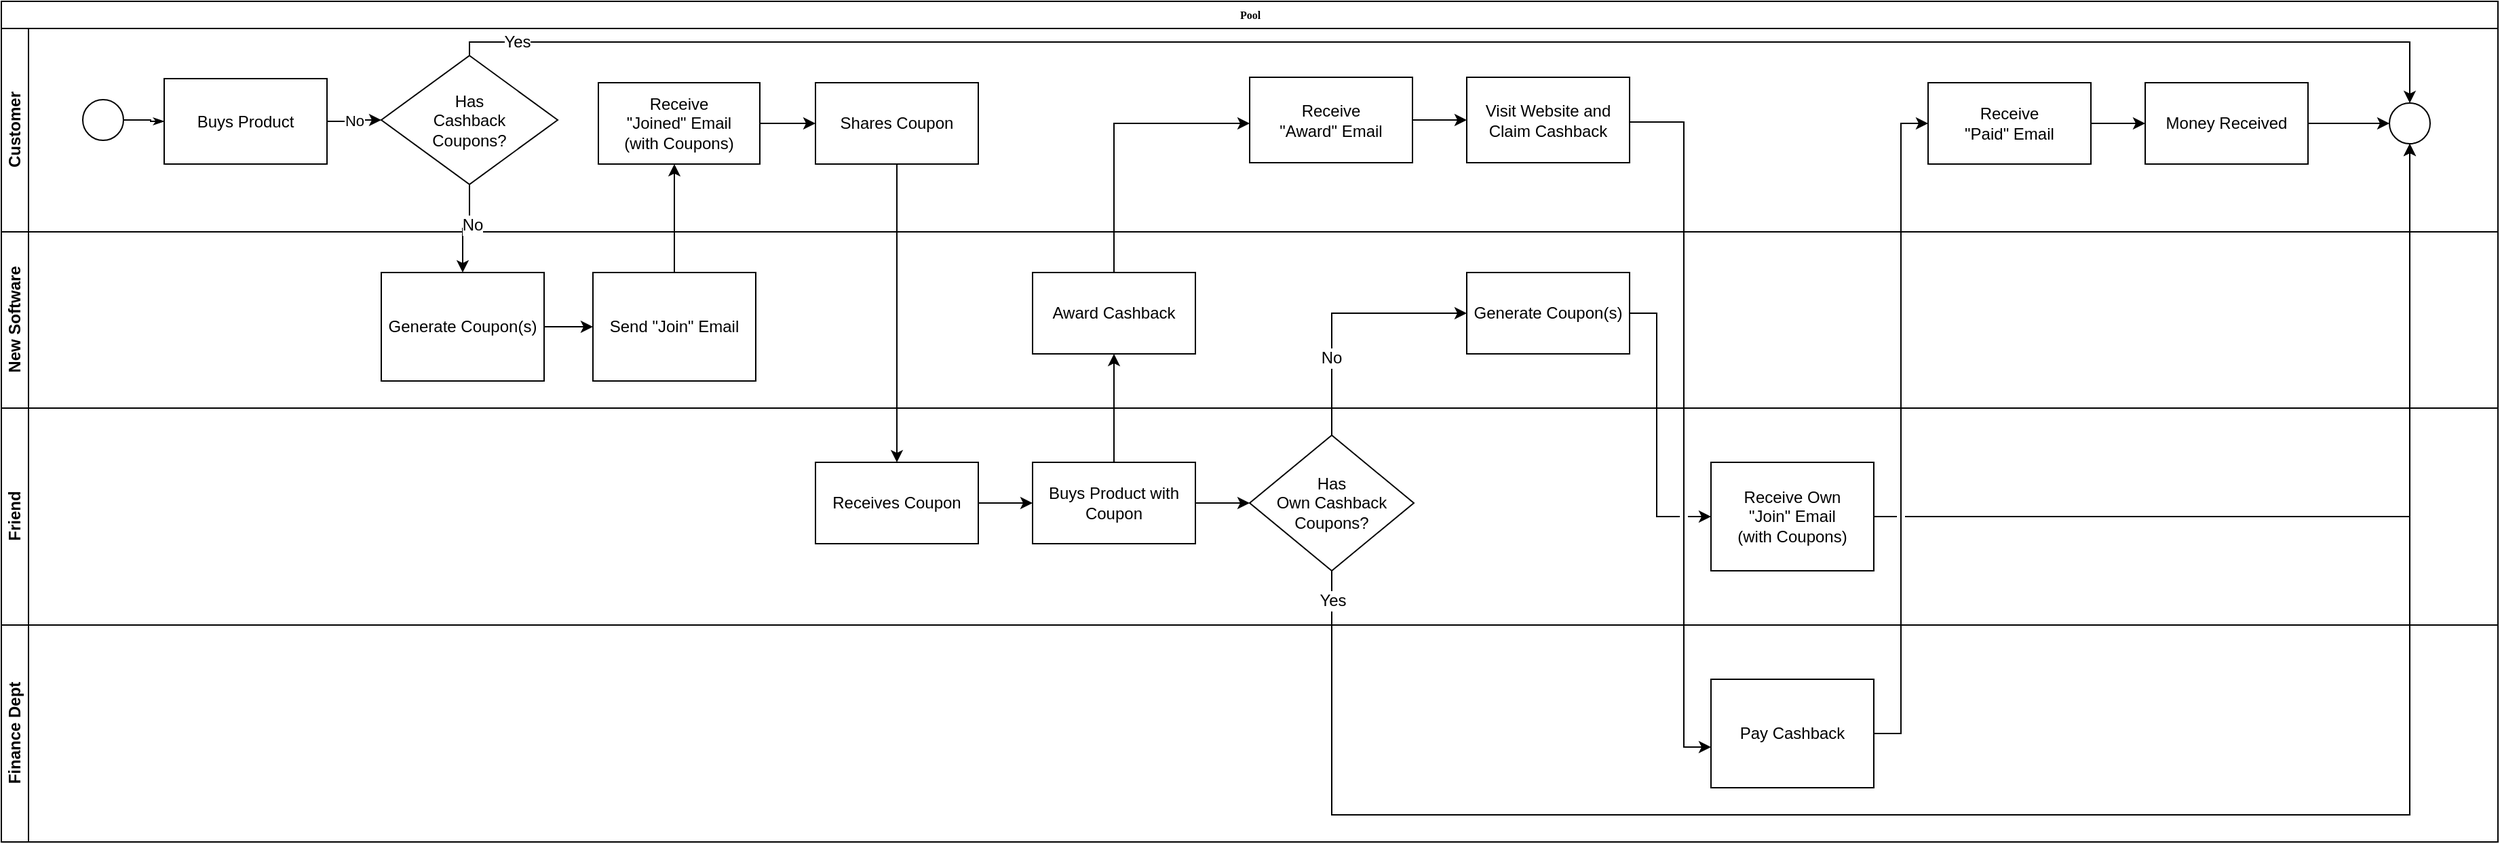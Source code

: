 <mxfile version="11.2.5" type="device" pages="1"><diagram name="Page-1" id="c7488fd3-1785-93aa-aadb-54a6760d102a"><mxGraphModel dx="946" dy="727" grid="1" gridSize="10" guides="1" tooltips="1" connect="1" arrows="1" fold="1" page="1" pageScale="1" pageWidth="1100" pageHeight="850" background="#ffffff" math="0" shadow="0"><root><mxCell id="0"/><mxCell id="1" parent="0"/><mxCell id="2b4e8129b02d487f-1" value="Pool" style="swimlane;html=1;childLayout=stackLayout;horizontal=1;startSize=20;horizontalStack=0;rounded=0;shadow=0;labelBackgroundColor=none;strokeColor=#000000;strokeWidth=1;fillColor=#ffffff;fontFamily=Verdana;fontSize=8;fontColor=#000000;align=center;" parent="1" vertex="1"><mxGeometry x="40" y="40" width="1840" height="620" as="geometry"><mxRectangle x="40" y="40" width="50" height="20" as="alternateBounds"/></mxGeometry></mxCell><mxCell id="2b4e8129b02d487f-2" value="Customer" style="swimlane;html=1;startSize=20;horizontal=0;" parent="2b4e8129b02d487f-1" vertex="1"><mxGeometry y="20" width="1840" height="150" as="geometry"/></mxCell><mxCell id="2b4e8129b02d487f-18" style="edgeStyle=orthogonalEdgeStyle;rounded=0;html=1;labelBackgroundColor=none;startArrow=none;startFill=0;startSize=5;endArrow=classicThin;endFill=1;endSize=5;jettySize=auto;orthogonalLoop=1;strokeColor=#000000;strokeWidth=1;fontFamily=Verdana;fontSize=8;fontColor=#000000;" parent="2b4e8129b02d487f-2" source="2b4e8129b02d487f-5" target="besIo9OxR-HZoWKfkvJz-26" edge="1"><mxGeometry relative="1" as="geometry"><mxPoint x="120" y="75" as="targetPoint"/></mxGeometry></mxCell><mxCell id="2b4e8129b02d487f-5" value="" style="ellipse;whiteSpace=wrap;html=1;rounded=0;shadow=0;labelBackgroundColor=none;strokeColor=#000000;strokeWidth=1;fillColor=#ffffff;fontFamily=Verdana;fontSize=8;fontColor=#000000;align=center;" parent="2b4e8129b02d487f-2" vertex="1"><mxGeometry x="60" y="52.5" width="30" height="30" as="geometry"/></mxCell><mxCell id="besIo9OxR-HZoWKfkvJz-76" value="" style="edgeStyle=orthogonalEdgeStyle;rounded=0;orthogonalLoop=1;jettySize=auto;html=1;" edge="1" parent="2b4e8129b02d487f-2" source="besIo9OxR-HZoWKfkvJz-22" target="besIo9OxR-HZoWKfkvJz-75"><mxGeometry relative="1" as="geometry"/></mxCell><mxCell id="besIo9OxR-HZoWKfkvJz-22" value="Receive&lt;br&gt;&quot;Joined&quot; Email&lt;br&gt;(with Coupons)" style="rounded=0;whiteSpace=wrap;html=1;" vertex="1" parent="2b4e8129b02d487f-2"><mxGeometry x="440" y="40" width="119" height="60" as="geometry"/></mxCell><mxCell id="besIo9OxR-HZoWKfkvJz-75" value="Shares Coupon" style="rounded=0;whiteSpace=wrap;html=1;" vertex="1" parent="2b4e8129b02d487f-2"><mxGeometry x="600" y="40" width="120" height="60" as="geometry"/></mxCell><mxCell id="besIo9OxR-HZoWKfkvJz-26" value="Buys Product" style="rounded=0;whiteSpace=wrap;html=1;" vertex="1" parent="2b4e8129b02d487f-2"><mxGeometry x="120" y="37" width="120" height="63" as="geometry"/></mxCell><mxCell id="besIo9OxR-HZoWKfkvJz-31" value="" style="ellipse;whiteSpace=wrap;html=1;rounded=0;shadow=0;labelBackgroundColor=none;strokeColor=#000000;strokeWidth=1;fillColor=#ffffff;fontFamily=Verdana;fontSize=8;fontColor=#000000;align=center;" vertex="1" parent="2b4e8129b02d487f-2"><mxGeometry x="1760" y="55" width="30" height="30" as="geometry"/></mxCell><mxCell id="besIo9OxR-HZoWKfkvJz-18" value="Has&lt;br&gt;Cashback&lt;br&gt;Coupons?" style="rhombus;whiteSpace=wrap;html=1;" vertex="1" parent="2b4e8129b02d487f-2"><mxGeometry x="280" y="20" width="130" height="95" as="geometry"/></mxCell><mxCell id="besIo9OxR-HZoWKfkvJz-32" style="edgeStyle=orthogonalEdgeStyle;rounded=0;orthogonalLoop=1;jettySize=auto;html=1;" edge="1" parent="2b4e8129b02d487f-2" source="besIo9OxR-HZoWKfkvJz-18" target="besIo9OxR-HZoWKfkvJz-31"><mxGeometry relative="1" as="geometry"><Array as="points"><mxPoint x="345" y="10"/><mxPoint x="1775" y="10"/></Array></mxGeometry></mxCell><mxCell id="besIo9OxR-HZoWKfkvJz-33" value="Yes" style="text;html=1;resizable=0;points=[];align=center;verticalAlign=middle;labelBackgroundColor=#ffffff;" vertex="1" connectable="0" parent="besIo9OxR-HZoWKfkvJz-32"><mxGeometry x="-0.738" y="3" relative="1" as="geometry"><mxPoint x="-150" y="3" as="offset"/></mxGeometry></mxCell><mxCell id="besIo9OxR-HZoWKfkvJz-30" value="No" style="edgeStyle=orthogonalEdgeStyle;rounded=0;orthogonalLoop=1;jettySize=auto;html=1;" edge="1" parent="2b4e8129b02d487f-2" source="besIo9OxR-HZoWKfkvJz-26" target="besIo9OxR-HZoWKfkvJz-18"><mxGeometry relative="1" as="geometry"><mxPoint x="400" y="77" as="sourcePoint"/></mxGeometry></mxCell><mxCell id="besIo9OxR-HZoWKfkvJz-66" value="" style="edgeStyle=orthogonalEdgeStyle;rounded=0;orthogonalLoop=1;jettySize=auto;html=1;" edge="1" parent="2b4e8129b02d487f-2" source="besIo9OxR-HZoWKfkvJz-61" target="besIo9OxR-HZoWKfkvJz-65"><mxGeometry relative="1" as="geometry"/></mxCell><mxCell id="besIo9OxR-HZoWKfkvJz-61" value="Receive&lt;br&gt;&quot;Award&quot; Email" style="rounded=0;whiteSpace=wrap;html=1;" vertex="1" parent="2b4e8129b02d487f-2"><mxGeometry x="920" y="36" width="120" height="63" as="geometry"/></mxCell><mxCell id="besIo9OxR-HZoWKfkvJz-65" value="Visit Website and Claim Cashback" style="rounded=0;whiteSpace=wrap;html=1;" vertex="1" parent="2b4e8129b02d487f-2"><mxGeometry x="1080" y="36" width="120" height="63" as="geometry"/></mxCell><mxCell id="besIo9OxR-HZoWKfkvJz-71" style="edgeStyle=orthogonalEdgeStyle;rounded=0;orthogonalLoop=1;jettySize=auto;html=1;" edge="1" parent="2b4e8129b02d487f-2" source="besIo9OxR-HZoWKfkvJz-69" target="besIo9OxR-HZoWKfkvJz-31"><mxGeometry relative="1" as="geometry"><Array as="points"/></mxGeometry></mxCell><mxCell id="besIo9OxR-HZoWKfkvJz-69" value="Money Received" style="rounded=0;whiteSpace=wrap;html=1;" vertex="1" parent="2b4e8129b02d487f-2"><mxGeometry x="1580" y="40" width="120" height="60" as="geometry"/></mxCell><mxCell id="besIo9OxR-HZoWKfkvJz-84" style="edgeStyle=orthogonalEdgeStyle;rounded=0;jumpStyle=gap;orthogonalLoop=1;jettySize=auto;html=1;" edge="1" parent="2b4e8129b02d487f-2" source="besIo9OxR-HZoWKfkvJz-83" target="besIo9OxR-HZoWKfkvJz-69"><mxGeometry relative="1" as="geometry"/></mxCell><mxCell id="besIo9OxR-HZoWKfkvJz-83" value="Receive&lt;br&gt;&quot;Paid&quot; Email" style="rounded=0;whiteSpace=wrap;html=1;" vertex="1" parent="2b4e8129b02d487f-2"><mxGeometry x="1420" y="40" width="120" height="60" as="geometry"/></mxCell><mxCell id="2b4e8129b02d487f-3" value="New Software" style="swimlane;html=1;startSize=20;horizontal=0;" parent="2b4e8129b02d487f-1" vertex="1"><mxGeometry y="170" width="1840" height="130" as="geometry"/></mxCell><mxCell id="besIo9OxR-HZoWKfkvJz-73" value="" style="edgeStyle=orthogonalEdgeStyle;rounded=0;orthogonalLoop=1;jettySize=auto;html=1;" edge="1" parent="2b4e8129b02d487f-3" source="besIo9OxR-HZoWKfkvJz-19" target="besIo9OxR-HZoWKfkvJz-72"><mxGeometry relative="1" as="geometry"/></mxCell><mxCell id="besIo9OxR-HZoWKfkvJz-19" value="Generate Coupon(s)" style="rounded=0;whiteSpace=wrap;html=1;" vertex="1" parent="2b4e8129b02d487f-3"><mxGeometry x="280" y="30" width="120" height="80" as="geometry"/></mxCell><mxCell id="besIo9OxR-HZoWKfkvJz-72" value="Send &quot;Join&quot; Email" style="rounded=0;whiteSpace=wrap;html=1;" vertex="1" parent="2b4e8129b02d487f-3"><mxGeometry x="436" y="30" width="120" height="80" as="geometry"/></mxCell><mxCell id="besIo9OxR-HZoWKfkvJz-58" value="Award Cashback" style="rounded=0;whiteSpace=wrap;html=1;" vertex="1" parent="2b4e8129b02d487f-3"><mxGeometry x="760" y="30" width="120" height="60" as="geometry"/></mxCell><mxCell id="besIo9OxR-HZoWKfkvJz-51" value="Generate Coupon(s)" style="rounded=0;whiteSpace=wrap;html=1;" vertex="1" parent="2b4e8129b02d487f-3"><mxGeometry x="1080" y="30" width="120" height="60" as="geometry"/></mxCell><mxCell id="2b4e8129b02d487f-4" value="Friend" style="swimlane;html=1;startSize=20;horizontal=0;" parent="2b4e8129b02d487f-1" vertex="1"><mxGeometry y="300" width="1840" height="160" as="geometry"/></mxCell><mxCell id="besIo9OxR-HZoWKfkvJz-48" value="" style="edgeStyle=orthogonalEdgeStyle;rounded=0;orthogonalLoop=1;jettySize=auto;html=1;" edge="1" parent="2b4e8129b02d487f-4" source="besIo9OxR-HZoWKfkvJz-24" target="besIo9OxR-HZoWKfkvJz-47"><mxGeometry relative="1" as="geometry"/></mxCell><mxCell id="besIo9OxR-HZoWKfkvJz-24" value="Receives Coupon" style="rounded=0;whiteSpace=wrap;html=1;" vertex="1" parent="2b4e8129b02d487f-4"><mxGeometry x="600" y="40" width="120" height="60" as="geometry"/></mxCell><mxCell id="besIo9OxR-HZoWKfkvJz-50" style="edgeStyle=orthogonalEdgeStyle;rounded=0;orthogonalLoop=1;jettySize=auto;html=1;" edge="1" parent="2b4e8129b02d487f-4" source="besIo9OxR-HZoWKfkvJz-47" target="besIo9OxR-HZoWKfkvJz-49"><mxGeometry relative="1" as="geometry"/></mxCell><mxCell id="besIo9OxR-HZoWKfkvJz-47" value="Buys Product with Coupon" style="rounded=0;whiteSpace=wrap;html=1;" vertex="1" parent="2b4e8129b02d487f-4"><mxGeometry x="760" y="40" width="120" height="60" as="geometry"/></mxCell><mxCell id="besIo9OxR-HZoWKfkvJz-49" value="Has&lt;br&gt;Own Cashback Coupons?" style="rhombus;whiteSpace=wrap;html=1;" vertex="1" parent="2b4e8129b02d487f-4"><mxGeometry x="920" y="20" width="121" height="100" as="geometry"/></mxCell><mxCell id="besIo9OxR-HZoWKfkvJz-53" value="Receive Own&lt;br&gt;&quot;Join&quot; Email&lt;br&gt;(with Coupons)" style="rounded=0;whiteSpace=wrap;html=1;" vertex="1" parent="2b4e8129b02d487f-4"><mxGeometry x="1260" y="40" width="120" height="80" as="geometry"/></mxCell><mxCell id="besIo9OxR-HZoWKfkvJz-35" value="Finance Dept" style="swimlane;html=1;startSize=20;horizontal=0;" vertex="1" parent="2b4e8129b02d487f-1"><mxGeometry y="460" width="1840" height="160" as="geometry"/></mxCell><mxCell id="besIo9OxR-HZoWKfkvJz-67" value="Pay Cashback" style="rounded=0;whiteSpace=wrap;html=1;" vertex="1" parent="besIo9OxR-HZoWKfkvJz-35"><mxGeometry x="1260" y="40" width="120" height="80" as="geometry"/></mxCell><mxCell id="besIo9OxR-HZoWKfkvJz-20" value="" style="edgeStyle=orthogonalEdgeStyle;rounded=0;orthogonalLoop=1;jettySize=auto;html=1;" edge="1" parent="2b4e8129b02d487f-1" source="besIo9OxR-HZoWKfkvJz-18" target="besIo9OxR-HZoWKfkvJz-19"><mxGeometry relative="1" as="geometry"/></mxCell><mxCell id="besIo9OxR-HZoWKfkvJz-27" value="No" style="text;html=1;resizable=0;points=[];align=center;verticalAlign=middle;labelBackgroundColor=#ffffff;" vertex="1" connectable="0" parent="besIo9OxR-HZoWKfkvJz-20"><mxGeometry x="-0.16" y="2" relative="1" as="geometry"><mxPoint as="offset"/></mxGeometry></mxCell><mxCell id="besIo9OxR-HZoWKfkvJz-46" style="edgeStyle=orthogonalEdgeStyle;rounded=0;orthogonalLoop=1;jettySize=auto;html=1;" edge="1" parent="2b4e8129b02d487f-1" source="besIo9OxR-HZoWKfkvJz-75" target="besIo9OxR-HZoWKfkvJz-24"><mxGeometry relative="1" as="geometry"><Array as="points"><mxPoint x="660" y="310"/><mxPoint x="660" y="310"/></Array></mxGeometry></mxCell><mxCell id="besIo9OxR-HZoWKfkvJz-68" value="" style="edgeStyle=orthogonalEdgeStyle;rounded=0;orthogonalLoop=1;jettySize=auto;html=1;jumpStyle=gap;" edge="1" parent="2b4e8129b02d487f-1" source="besIo9OxR-HZoWKfkvJz-65" target="besIo9OxR-HZoWKfkvJz-67"><mxGeometry relative="1" as="geometry"><Array as="points"><mxPoint x="1240" y="89"/><mxPoint x="1240" y="550"/></Array></mxGeometry></mxCell><mxCell id="besIo9OxR-HZoWKfkvJz-70" value="" style="edgeStyle=orthogonalEdgeStyle;rounded=0;orthogonalLoop=1;jettySize=auto;html=1;jumpStyle=gap;" edge="1" parent="2b4e8129b02d487f-1" source="besIo9OxR-HZoWKfkvJz-67" target="besIo9OxR-HZoWKfkvJz-83"><mxGeometry relative="1" as="geometry"><Array as="points"><mxPoint x="1400" y="540"/><mxPoint x="1400" y="90"/></Array></mxGeometry></mxCell><mxCell id="besIo9OxR-HZoWKfkvJz-74" style="edgeStyle=orthogonalEdgeStyle;rounded=0;orthogonalLoop=1;jettySize=auto;html=1;" edge="1" parent="2b4e8129b02d487f-1" source="besIo9OxR-HZoWKfkvJz-72" target="besIo9OxR-HZoWKfkvJz-22"><mxGeometry relative="1" as="geometry"><Array as="points"><mxPoint x="540" y="110"/></Array></mxGeometry></mxCell><mxCell id="besIo9OxR-HZoWKfkvJz-52" style="edgeStyle=orthogonalEdgeStyle;rounded=0;orthogonalLoop=1;jettySize=auto;html=1;" edge="1" parent="2b4e8129b02d487f-1" source="besIo9OxR-HZoWKfkvJz-49" target="besIo9OxR-HZoWKfkvJz-51"><mxGeometry relative="1" as="geometry"><Array as="points"><mxPoint x="981" y="230"/></Array></mxGeometry></mxCell><mxCell id="besIo9OxR-HZoWKfkvJz-86" value="No" style="text;html=1;resizable=0;points=[];align=center;verticalAlign=middle;labelBackgroundColor=#ffffff;" vertex="1" connectable="0" parent="besIo9OxR-HZoWKfkvJz-52"><mxGeometry x="-0.394" y="1" relative="1" as="geometry"><mxPoint as="offset"/></mxGeometry></mxCell><mxCell id="besIo9OxR-HZoWKfkvJz-54" value="" style="edgeStyle=orthogonalEdgeStyle;rounded=0;orthogonalLoop=1;jettySize=auto;html=1;jumpStyle=gap;" edge="1" parent="2b4e8129b02d487f-1" source="besIo9OxR-HZoWKfkvJz-51" target="besIo9OxR-HZoWKfkvJz-53"><mxGeometry relative="1" as="geometry"><Array as="points"><mxPoint x="1220" y="230"/><mxPoint x="1220" y="380"/></Array></mxGeometry></mxCell><mxCell id="besIo9OxR-HZoWKfkvJz-80" style="edgeStyle=orthogonalEdgeStyle;rounded=0;orthogonalLoop=1;jettySize=auto;html=1;" edge="1" parent="2b4e8129b02d487f-1" source="besIo9OxR-HZoWKfkvJz-47" target="besIo9OxR-HZoWKfkvJz-58"><mxGeometry relative="1" as="geometry"/></mxCell><mxCell id="besIo9OxR-HZoWKfkvJz-81" style="edgeStyle=orthogonalEdgeStyle;rounded=0;orthogonalLoop=1;jettySize=auto;html=1;" edge="1" parent="2b4e8129b02d487f-1" source="besIo9OxR-HZoWKfkvJz-58" target="besIo9OxR-HZoWKfkvJz-61"><mxGeometry relative="1" as="geometry"><Array as="points"><mxPoint x="820" y="90"/></Array></mxGeometry></mxCell><mxCell id="besIo9OxR-HZoWKfkvJz-82" style="edgeStyle=orthogonalEdgeStyle;rounded=0;orthogonalLoop=1;jettySize=auto;html=1;jumpStyle=gap;" edge="1" parent="2b4e8129b02d487f-1" source="besIo9OxR-HZoWKfkvJz-53" target="besIo9OxR-HZoWKfkvJz-31"><mxGeometry relative="1" as="geometry"><Array as="points"><mxPoint x="1775" y="380"/></Array></mxGeometry></mxCell><mxCell id="besIo9OxR-HZoWKfkvJz-87" style="edgeStyle=orthogonalEdgeStyle;rounded=0;jumpStyle=gap;orthogonalLoop=1;jettySize=auto;html=1;" edge="1" parent="2b4e8129b02d487f-1" source="besIo9OxR-HZoWKfkvJz-49" target="besIo9OxR-HZoWKfkvJz-31"><mxGeometry relative="1" as="geometry"><Array as="points"><mxPoint x="981" y="600"/><mxPoint x="1775" y="600"/></Array></mxGeometry></mxCell><mxCell id="besIo9OxR-HZoWKfkvJz-88" value="Yes" style="text;html=1;resizable=0;points=[];align=center;verticalAlign=middle;labelBackgroundColor=#ffffff;" vertex="1" connectable="0" parent="besIo9OxR-HZoWKfkvJz-87"><mxGeometry x="-0.97" relative="1" as="geometry"><mxPoint as="offset"/></mxGeometry></mxCell></root></mxGraphModel></diagram></mxfile>